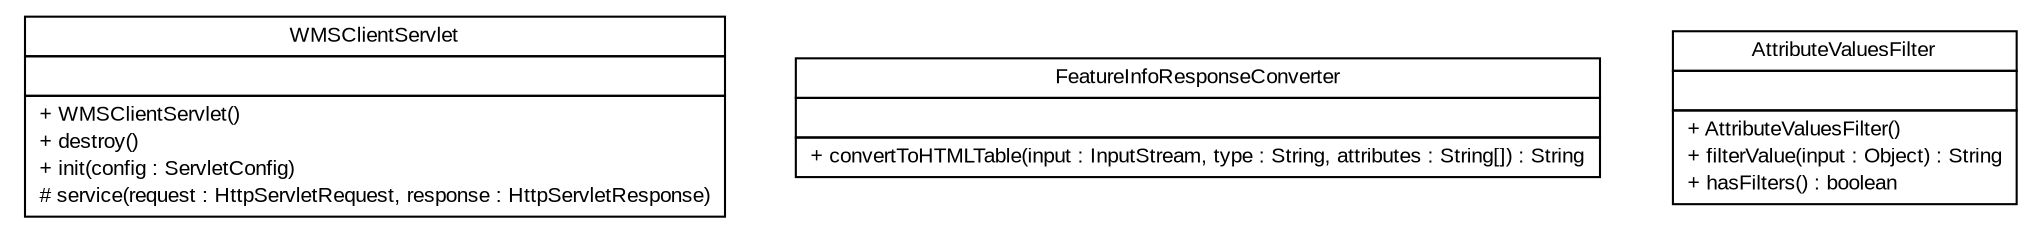 #!/usr/local/bin/dot
#
# Class diagram 
# Generated by UMLGraph version R5_6 (http://www.umlgraph.org/)
#

digraph G {
	edge [fontname="arial",fontsize=10,labelfontname="arial",labelfontsize=10];
	node [fontname="arial",fontsize=10,shape=plaintext];
	nodesep=0.25;
	ranksep=0.5;
	// nl.mineleni.cbsviewer.servlet.wms.WMSClientServlet
	c329 [label=<<table title="nl.mineleni.cbsviewer.servlet.wms.WMSClientServlet" border="0" cellborder="1" cellspacing="0" cellpadding="2" port="p" href="./WMSClientServlet.html">
		<tr><td><table border="0" cellspacing="0" cellpadding="1">
<tr><td align="center" balign="center"> WMSClientServlet </td></tr>
		</table></td></tr>
		<tr><td><table border="0" cellspacing="0" cellpadding="1">
<tr><td align="left" balign="left">  </td></tr>
		</table></td></tr>
		<tr><td><table border="0" cellspacing="0" cellpadding="1">
<tr><td align="left" balign="left"> + WMSClientServlet() </td></tr>
<tr><td align="left" balign="left"> + destroy() </td></tr>
<tr><td align="left" balign="left"> + init(config : ServletConfig) </td></tr>
<tr><td align="left" balign="left"> # service(request : HttpServletRequest, response : HttpServletResponse) </td></tr>
		</table></td></tr>
		</table>>, URL="./WMSClientServlet.html", fontname="arial", fontcolor="black", fontsize=10.0];
	// nl.mineleni.cbsviewer.servlet.wms.FeatureInfoResponseConverter
	c330 [label=<<table title="nl.mineleni.cbsviewer.servlet.wms.FeatureInfoResponseConverter" border="0" cellborder="1" cellspacing="0" cellpadding="2" port="p" href="./FeatureInfoResponseConverter.html">
		<tr><td><table border="0" cellspacing="0" cellpadding="1">
<tr><td align="center" balign="center"> FeatureInfoResponseConverter </td></tr>
		</table></td></tr>
		<tr><td><table border="0" cellspacing="0" cellpadding="1">
<tr><td align="left" balign="left">  </td></tr>
		</table></td></tr>
		<tr><td><table border="0" cellspacing="0" cellpadding="1">
<tr><td align="left" balign="left"> + convertToHTMLTable(input : InputStream, type : String, attributes : String[]) : String </td></tr>
		</table></td></tr>
		</table>>, URL="./FeatureInfoResponseConverter.html", fontname="arial", fontcolor="black", fontsize=10.0];
	// nl.mineleni.cbsviewer.servlet.wms.AttributeValuesFilter
	c331 [label=<<table title="nl.mineleni.cbsviewer.servlet.wms.AttributeValuesFilter" border="0" cellborder="1" cellspacing="0" cellpadding="2" port="p" href="./AttributeValuesFilter.html">
		<tr><td><table border="0" cellspacing="0" cellpadding="1">
<tr><td align="center" balign="center"> AttributeValuesFilter </td></tr>
		</table></td></tr>
		<tr><td><table border="0" cellspacing="0" cellpadding="1">
<tr><td align="left" balign="left">  </td></tr>
		</table></td></tr>
		<tr><td><table border="0" cellspacing="0" cellpadding="1">
<tr><td align="left" balign="left"> + AttributeValuesFilter() </td></tr>
<tr><td align="left" balign="left"> + filterValue(input : Object) : String </td></tr>
<tr><td align="left" balign="left"> + hasFilters() : boolean </td></tr>
		</table></td></tr>
		</table>>, URL="./AttributeValuesFilter.html", fontname="arial", fontcolor="black", fontsize=10.0];
}

